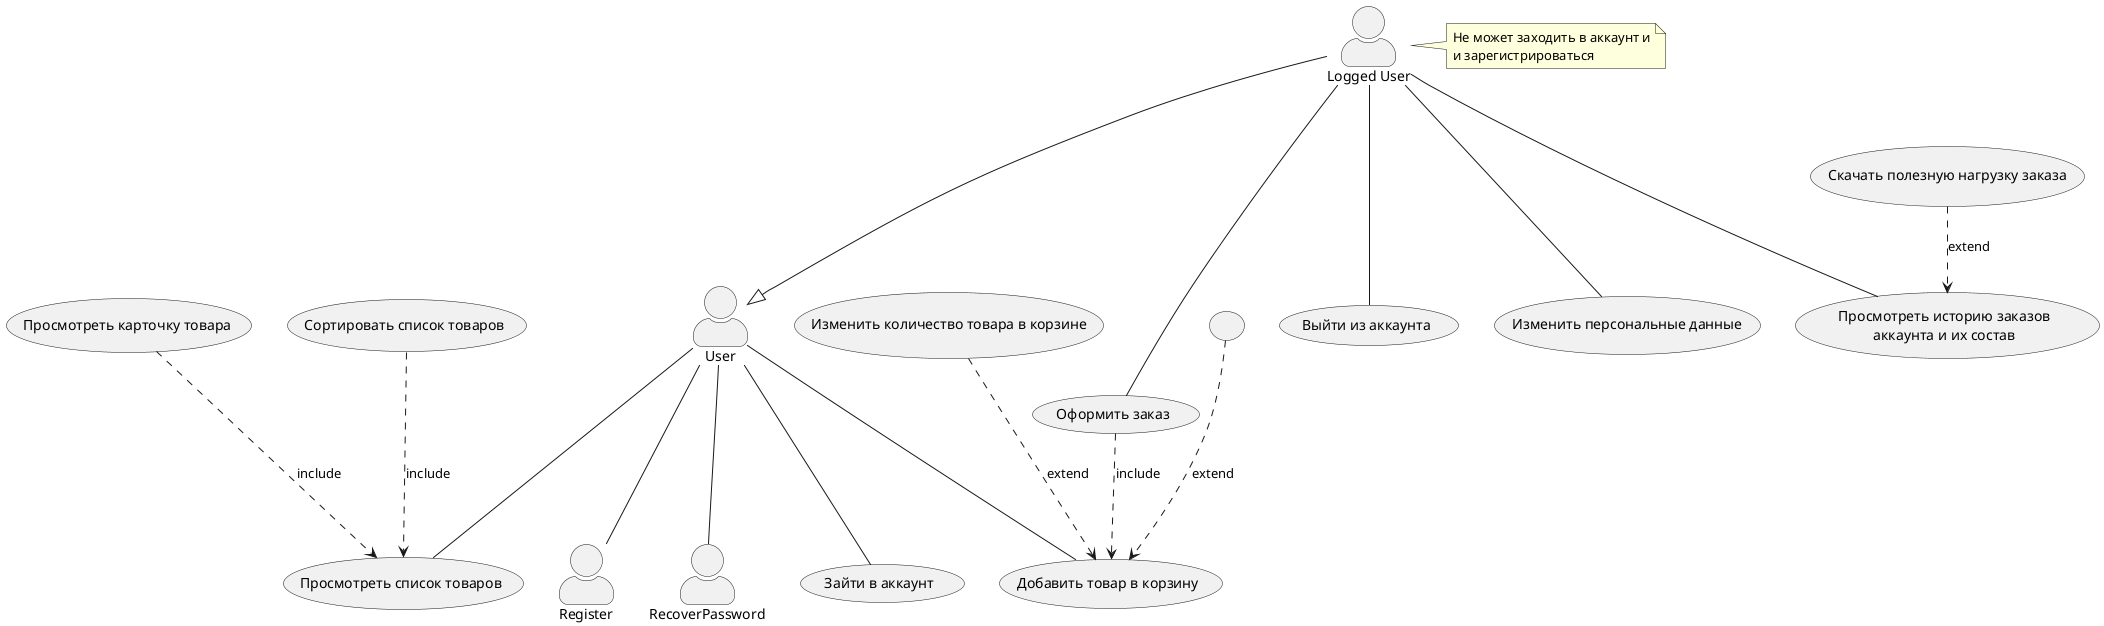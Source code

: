 @startuml

skinparam actorStyle awesome

:User: as User
:Logged User: as Logged

(Просмотреть список товаров) as View
(Зайти в аккаунт) as Login
(Выйти из аккаунта) as Logout
(Просмотреть карточку товара) as Item
(Сортировать список товаров) as Sort
(Добавить товар в корзину) as Cart
( ) as DeleteFromCart
(Изменить количество товара в корзине) as ChangeAmountInCart
(Оформить заказ) as Checkout
(Изменить персональные данные) as ChangePersonalData
(Просмотреть историю заказов\nаккаунта и их состав) as OrderHistory
(Скачать полезную нагрузку заказа) as DownloadOrderPayload

Logged ---|> User

Logged --- Checkout
Logged --- Logout
Logged --- ChangePersonalData
Logged --- OrderHistory
User --- View
User --- Login
User --- Cart
User --- Register
User --- RecoverPassword

Item ...> View : include
Sort ...> View : include
Checkout ..> Cart : include
DeleteFromCart ...> Cart : extend
ChangeAmountInCart ...> Cart : extend
DownloadOrderPayload ..> OrderHistory : extend

note right of Logged : Не может заходить в аккаунт и\nи зарегистрироваться

@enduml